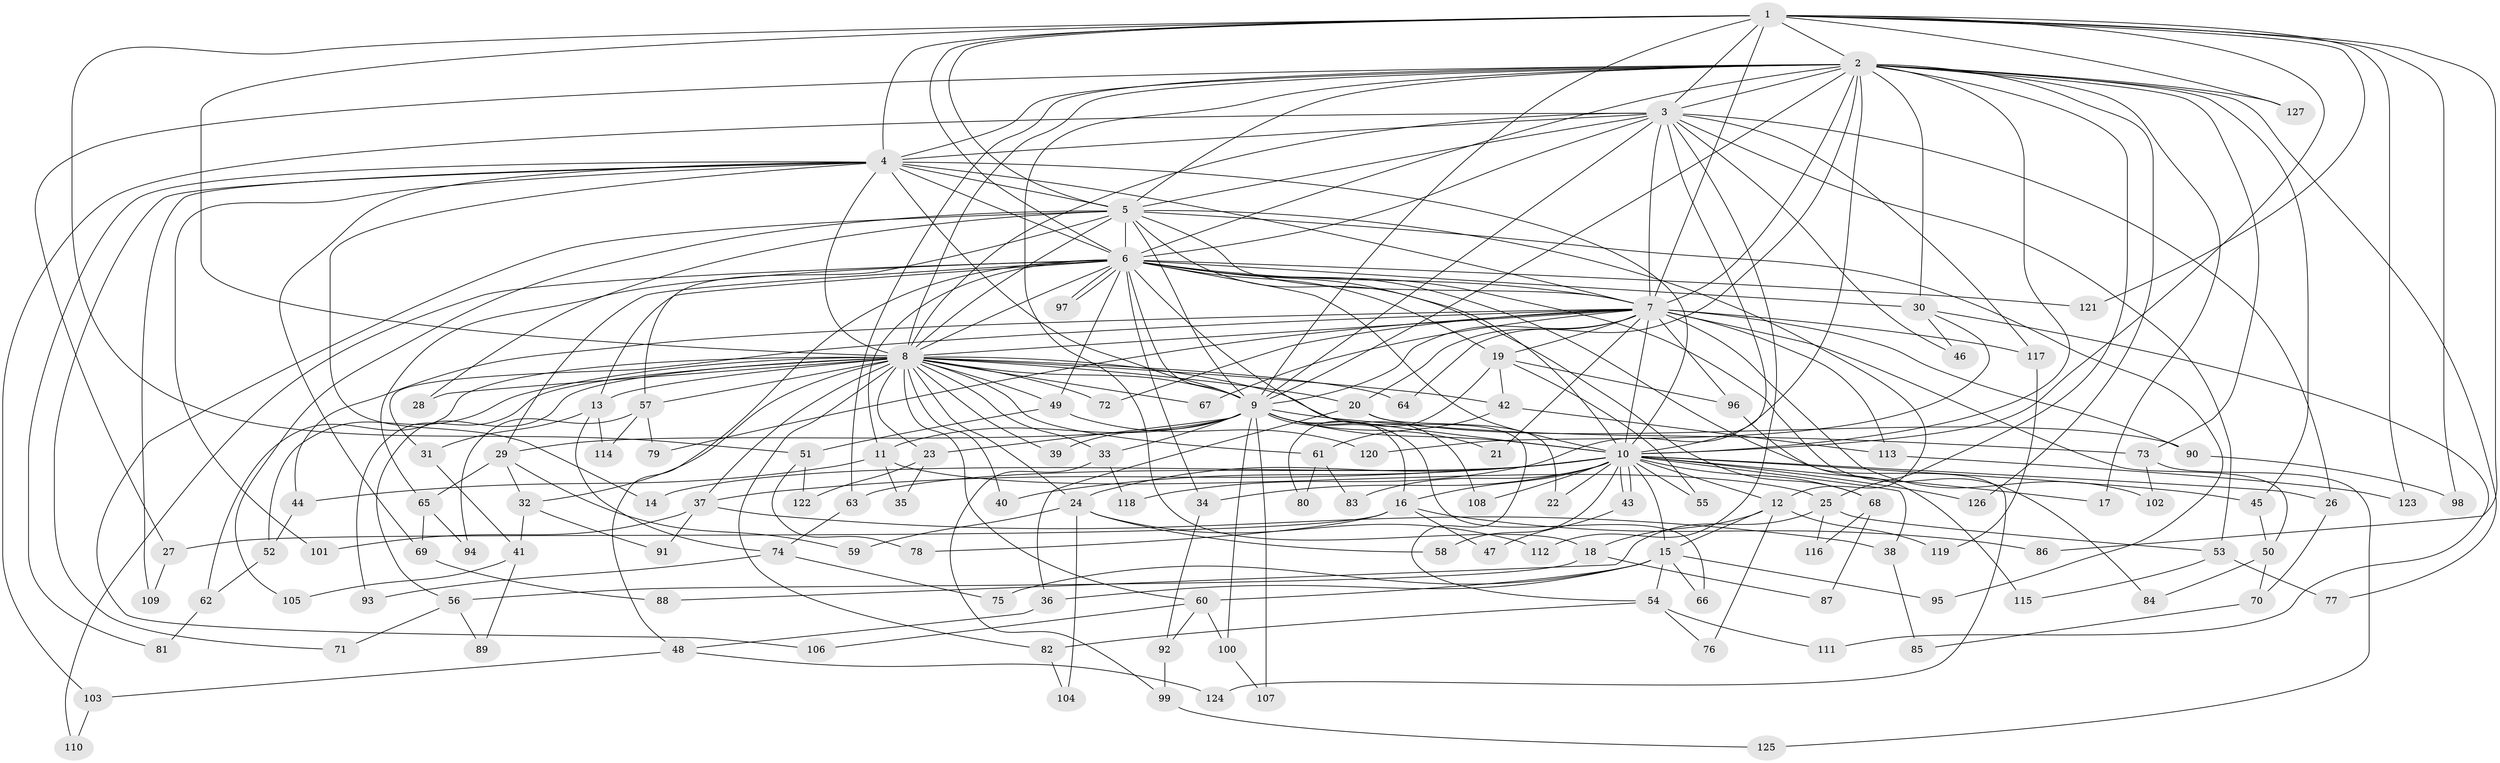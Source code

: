 // coarse degree distribution, {13: 0.010752688172043012, 19: 0.03225806451612903, 28: 0.010752688172043012, 21: 0.010752688172043012, 31: 0.010752688172043012, 24: 0.010752688172043012, 5: 0.13978494623655913, 6: 0.03225806451612903, 2: 0.40860215053763443, 8: 0.010752688172043012, 4: 0.13978494623655913, 3: 0.16129032258064516, 1: 0.021505376344086023}
// Generated by graph-tools (version 1.1) at 2025/23/03/03/25 07:23:43]
// undirected, 127 vertices, 279 edges
graph export_dot {
graph [start="1"]
  node [color=gray90,style=filled];
  1;
  2;
  3;
  4;
  5;
  6;
  7;
  8;
  9;
  10;
  11;
  12;
  13;
  14;
  15;
  16;
  17;
  18;
  19;
  20;
  21;
  22;
  23;
  24;
  25;
  26;
  27;
  28;
  29;
  30;
  31;
  32;
  33;
  34;
  35;
  36;
  37;
  38;
  39;
  40;
  41;
  42;
  43;
  44;
  45;
  46;
  47;
  48;
  49;
  50;
  51;
  52;
  53;
  54;
  55;
  56;
  57;
  58;
  59;
  60;
  61;
  62;
  63;
  64;
  65;
  66;
  67;
  68;
  69;
  70;
  71;
  72;
  73;
  74;
  75;
  76;
  77;
  78;
  79;
  80;
  81;
  82;
  83;
  84;
  85;
  86;
  87;
  88;
  89;
  90;
  91;
  92;
  93;
  94;
  95;
  96;
  97;
  98;
  99;
  100;
  101;
  102;
  103;
  104;
  105;
  106;
  107;
  108;
  109;
  110;
  111;
  112;
  113;
  114;
  115;
  116;
  117;
  118;
  119;
  120;
  121;
  122;
  123;
  124;
  125;
  126;
  127;
  1 -- 2;
  1 -- 3;
  1 -- 4;
  1 -- 5;
  1 -- 6;
  1 -- 7;
  1 -- 8;
  1 -- 9;
  1 -- 10;
  1 -- 51;
  1 -- 86;
  1 -- 98;
  1 -- 121;
  1 -- 123;
  1 -- 127;
  2 -- 3;
  2 -- 4;
  2 -- 5;
  2 -- 6;
  2 -- 7;
  2 -- 8;
  2 -- 9;
  2 -- 10;
  2 -- 17;
  2 -- 18;
  2 -- 25;
  2 -- 27;
  2 -- 30;
  2 -- 45;
  2 -- 63;
  2 -- 64;
  2 -- 73;
  2 -- 77;
  2 -- 118;
  2 -- 126;
  2 -- 127;
  3 -- 4;
  3 -- 5;
  3 -- 6;
  3 -- 7;
  3 -- 8;
  3 -- 9;
  3 -- 10;
  3 -- 26;
  3 -- 46;
  3 -- 53;
  3 -- 103;
  3 -- 112;
  3 -- 117;
  4 -- 5;
  4 -- 6;
  4 -- 7;
  4 -- 8;
  4 -- 9;
  4 -- 10;
  4 -- 14;
  4 -- 69;
  4 -- 71;
  4 -- 81;
  4 -- 101;
  4 -- 109;
  5 -- 6;
  5 -- 7;
  5 -- 8;
  5 -- 9;
  5 -- 10;
  5 -- 12;
  5 -- 28;
  5 -- 57;
  5 -- 95;
  5 -- 105;
  5 -- 106;
  6 -- 7;
  6 -- 8;
  6 -- 9;
  6 -- 10;
  6 -- 11;
  6 -- 13;
  6 -- 19;
  6 -- 29;
  6 -- 30;
  6 -- 34;
  6 -- 48;
  6 -- 49;
  6 -- 54;
  6 -- 65;
  6 -- 68;
  6 -- 84;
  6 -- 97;
  6 -- 97;
  6 -- 110;
  6 -- 115;
  6 -- 121;
  7 -- 8;
  7 -- 9;
  7 -- 10;
  7 -- 19;
  7 -- 20;
  7 -- 21;
  7 -- 31;
  7 -- 44;
  7 -- 50;
  7 -- 67;
  7 -- 72;
  7 -- 79;
  7 -- 90;
  7 -- 96;
  7 -- 102;
  7 -- 113;
  7 -- 117;
  8 -- 9;
  8 -- 10;
  8 -- 13;
  8 -- 20;
  8 -- 23;
  8 -- 24;
  8 -- 28;
  8 -- 32;
  8 -- 33;
  8 -- 37;
  8 -- 39;
  8 -- 40;
  8 -- 42;
  8 -- 49;
  8 -- 52;
  8 -- 56;
  8 -- 57;
  8 -- 60;
  8 -- 61;
  8 -- 62;
  8 -- 64;
  8 -- 67;
  8 -- 72;
  8 -- 82;
  8 -- 93;
  9 -- 10;
  9 -- 11;
  9 -- 16;
  9 -- 21;
  9 -- 23;
  9 -- 29;
  9 -- 33;
  9 -- 39;
  9 -- 66;
  9 -- 73;
  9 -- 100;
  9 -- 107;
  9 -- 108;
  10 -- 12;
  10 -- 14;
  10 -- 15;
  10 -- 16;
  10 -- 17;
  10 -- 22;
  10 -- 24;
  10 -- 26;
  10 -- 34;
  10 -- 37;
  10 -- 38;
  10 -- 40;
  10 -- 43;
  10 -- 43;
  10 -- 45;
  10 -- 55;
  10 -- 58;
  10 -- 63;
  10 -- 68;
  10 -- 83;
  10 -- 108;
  10 -- 126;
  11 -- 25;
  11 -- 35;
  11 -- 44;
  12 -- 15;
  12 -- 18;
  12 -- 76;
  12 -- 119;
  13 -- 31;
  13 -- 74;
  13 -- 114;
  15 -- 36;
  15 -- 54;
  15 -- 60;
  15 -- 66;
  15 -- 75;
  15 -- 95;
  16 -- 27;
  16 -- 47;
  16 -- 78;
  16 -- 86;
  18 -- 56;
  18 -- 87;
  19 -- 42;
  19 -- 55;
  19 -- 80;
  19 -- 96;
  20 -- 22;
  20 -- 36;
  20 -- 90;
  23 -- 35;
  23 -- 122;
  24 -- 58;
  24 -- 59;
  24 -- 104;
  24 -- 112;
  25 -- 53;
  25 -- 88;
  25 -- 116;
  26 -- 70;
  27 -- 109;
  29 -- 32;
  29 -- 59;
  29 -- 65;
  30 -- 46;
  30 -- 111;
  30 -- 120;
  31 -- 41;
  32 -- 41;
  32 -- 91;
  33 -- 99;
  33 -- 118;
  34 -- 92;
  36 -- 48;
  37 -- 38;
  37 -- 91;
  37 -- 101;
  38 -- 85;
  41 -- 89;
  41 -- 105;
  42 -- 61;
  42 -- 113;
  43 -- 47;
  44 -- 52;
  45 -- 50;
  48 -- 103;
  48 -- 124;
  49 -- 51;
  49 -- 120;
  50 -- 70;
  50 -- 84;
  51 -- 78;
  51 -- 122;
  52 -- 62;
  53 -- 77;
  53 -- 115;
  54 -- 76;
  54 -- 82;
  54 -- 111;
  56 -- 71;
  56 -- 89;
  57 -- 79;
  57 -- 94;
  57 -- 114;
  60 -- 92;
  60 -- 100;
  60 -- 106;
  61 -- 80;
  61 -- 83;
  62 -- 81;
  63 -- 74;
  65 -- 69;
  65 -- 94;
  68 -- 87;
  68 -- 116;
  69 -- 88;
  70 -- 85;
  73 -- 102;
  73 -- 125;
  74 -- 75;
  74 -- 93;
  82 -- 104;
  90 -- 98;
  92 -- 99;
  96 -- 124;
  99 -- 125;
  100 -- 107;
  103 -- 110;
  113 -- 123;
  117 -- 119;
}
